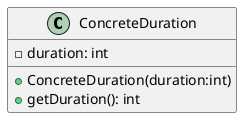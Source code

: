@startuml

    class ConcreteDuration {
        -duration: int
        +ConcreteDuration(duration:int)
        +getDuration(): int
    }

@enduml
